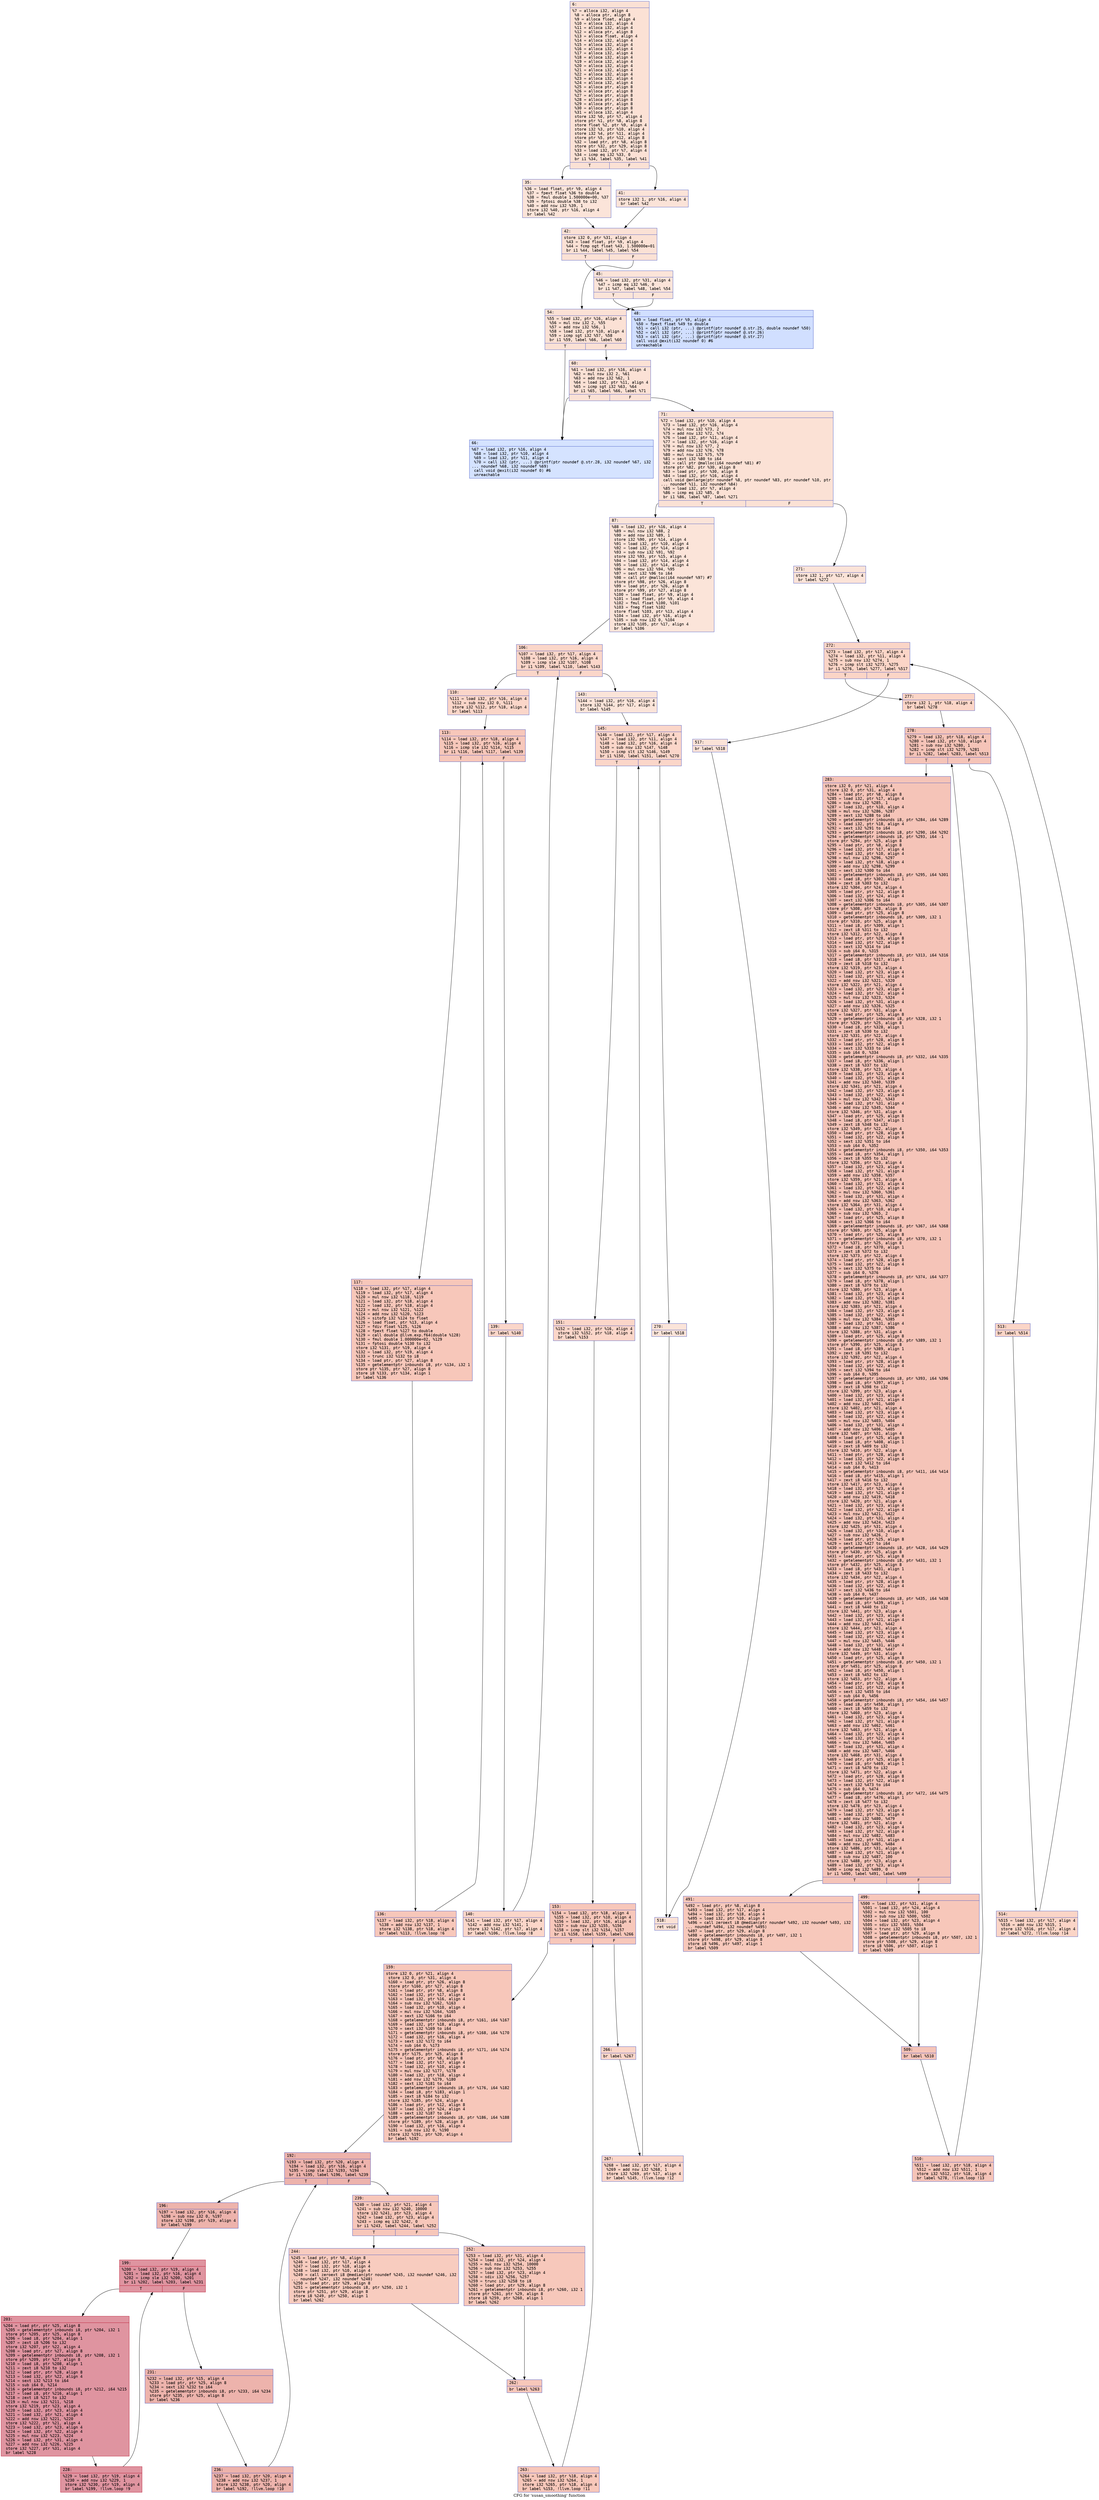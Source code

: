 digraph "CFG for 'susan_smoothing' function" {
	label="CFG for 'susan_smoothing' function";

	Node0x600002bc45a0 [shape=record,color="#3d50c3ff", style=filled, fillcolor="#f7bca170" fontname="Courier",label="{6:\l|  %7 = alloca i32, align 4\l  %8 = alloca ptr, align 8\l  %9 = alloca float, align 4\l  %10 = alloca i32, align 4\l  %11 = alloca i32, align 4\l  %12 = alloca ptr, align 8\l  %13 = alloca float, align 4\l  %14 = alloca i32, align 4\l  %15 = alloca i32, align 4\l  %16 = alloca i32, align 4\l  %17 = alloca i32, align 4\l  %18 = alloca i32, align 4\l  %19 = alloca i32, align 4\l  %20 = alloca i32, align 4\l  %21 = alloca i32, align 4\l  %22 = alloca i32, align 4\l  %23 = alloca i32, align 4\l  %24 = alloca i32, align 4\l  %25 = alloca ptr, align 8\l  %26 = alloca ptr, align 8\l  %27 = alloca ptr, align 8\l  %28 = alloca ptr, align 8\l  %29 = alloca ptr, align 8\l  %30 = alloca ptr, align 8\l  %31 = alloca i32, align 4\l  store i32 %0, ptr %7, align 4\l  store ptr %1, ptr %8, align 8\l  store float %2, ptr %9, align 4\l  store i32 %3, ptr %10, align 4\l  store i32 %4, ptr %11, align 4\l  store ptr %5, ptr %12, align 8\l  %32 = load ptr, ptr %8, align 8\l  store ptr %32, ptr %29, align 8\l  %33 = load i32, ptr %7, align 4\l  %34 = icmp eq i32 %33, 0\l  br i1 %34, label %35, label %41\l|{<s0>T|<s1>F}}"];
	Node0x600002bc45a0:s0 -> Node0x600002bc45f0[tooltip="6 -> 35\nProbability 37.50%" ];
	Node0x600002bc45a0:s1 -> Node0x600002bc4640[tooltip="6 -> 41\nProbability 62.50%" ];
	Node0x600002bc45f0 [shape=record,color="#3d50c3ff", style=filled, fillcolor="#f5c1a970" fontname="Courier",label="{35:\l|  %36 = load float, ptr %9, align 4\l  %37 = fpext float %36 to double\l  %38 = fmul double 1.500000e+00, %37\l  %39 = fptosi double %38 to i32\l  %40 = add nsw i32 %39, 1\l  store i32 %40, ptr %16, align 4\l  br label %42\l}"];
	Node0x600002bc45f0 -> Node0x600002bc4690[tooltip="35 -> 42\nProbability 100.00%" ];
	Node0x600002bc4640 [shape=record,color="#3d50c3ff", style=filled, fillcolor="#f6bfa670" fontname="Courier",label="{41:\l|  store i32 1, ptr %16, align 4\l  br label %42\l}"];
	Node0x600002bc4640 -> Node0x600002bc4690[tooltip="41 -> 42\nProbability 100.00%" ];
	Node0x600002bc4690 [shape=record,color="#3d50c3ff", style=filled, fillcolor="#f7bca170" fontname="Courier",label="{42:\l|  store i32 0, ptr %31, align 4\l  %43 = load float, ptr %9, align 4\l  %44 = fcmp ogt float %43, 1.500000e+01\l  br i1 %44, label %45, label %54\l|{<s0>T|<s1>F}}"];
	Node0x600002bc4690:s0 -> Node0x600002bc46e0[tooltip="42 -> 45\nProbability 50.00%" ];
	Node0x600002bc4690:s1 -> Node0x600002bc4780[tooltip="42 -> 54\nProbability 50.00%" ];
	Node0x600002bc46e0 [shape=record,color="#3d50c3ff", style=filled, fillcolor="#f5c1a970" fontname="Courier",label="{45:\l|  %46 = load i32, ptr %31, align 4\l  %47 = icmp eq i32 %46, 0\l  br i1 %47, label %48, label %54\l|{<s0>T|<s1>F}}"];
	Node0x600002bc46e0:s0 -> Node0x600002bc4730[tooltip="45 -> 48\nProbability 0.00%" ];
	Node0x600002bc46e0:s1 -> Node0x600002bc4780[tooltip="45 -> 54\nProbability 100.00%" ];
	Node0x600002bc4730 [shape=record,color="#3d50c3ff", style=filled, fillcolor="#96b7ff70" fontname="Courier",label="{48:\l|  %49 = load float, ptr %9, align 4\l  %50 = fpext float %49 to double\l  %51 = call i32 (ptr, ...) @printf(ptr noundef @.str.25, double noundef %50)\l  %52 = call i32 (ptr, ...) @printf(ptr noundef @.str.26)\l  %53 = call i32 (ptr, ...) @printf(ptr noundef @.str.27)\l  call void @exit(i32 noundef 0) #6\l  unreachable\l}"];
	Node0x600002bc4780 [shape=record,color="#3d50c3ff", style=filled, fillcolor="#f7bca170" fontname="Courier",label="{54:\l|  %55 = load i32, ptr %16, align 4\l  %56 = mul nsw i32 2, %55\l  %57 = add nsw i32 %56, 1\l  %58 = load i32, ptr %10, align 4\l  %59 = icmp sgt i32 %57, %58\l  br i1 %59, label %66, label %60\l|{<s0>T|<s1>F}}"];
	Node0x600002bc4780:s0 -> Node0x600002bc4820[tooltip="54 -> 66\nProbability 0.00%" ];
	Node0x600002bc4780:s1 -> Node0x600002bc47d0[tooltip="54 -> 60\nProbability 100.00%" ];
	Node0x600002bc47d0 [shape=record,color="#3d50c3ff", style=filled, fillcolor="#f7bca170" fontname="Courier",label="{60:\l|  %61 = load i32, ptr %16, align 4\l  %62 = mul nsw i32 2, %61\l  %63 = add nsw i32 %62, 1\l  %64 = load i32, ptr %11, align 4\l  %65 = icmp sgt i32 %63, %64\l  br i1 %65, label %66, label %71\l|{<s0>T|<s1>F}}"];
	Node0x600002bc47d0:s0 -> Node0x600002bc4820[tooltip="60 -> 66\nProbability 0.00%" ];
	Node0x600002bc47d0:s1 -> Node0x600002bc4870[tooltip="60 -> 71\nProbability 100.00%" ];
	Node0x600002bc4820 [shape=record,color="#3d50c3ff", style=filled, fillcolor="#a1c0ff70" fontname="Courier",label="{66:\l|  %67 = load i32, ptr %16, align 4\l  %68 = load i32, ptr %10, align 4\l  %69 = load i32, ptr %11, align 4\l  %70 = call i32 (ptr, ...) @printf(ptr noundef @.str.28, i32 noundef %67, i32\l... noundef %68, i32 noundef %69)\l  call void @exit(i32 noundef 0) #6\l  unreachable\l}"];
	Node0x600002bc4870 [shape=record,color="#3d50c3ff", style=filled, fillcolor="#f7bca170" fontname="Courier",label="{71:\l|  %72 = load i32, ptr %10, align 4\l  %73 = load i32, ptr %16, align 4\l  %74 = mul nsw i32 %73, 2\l  %75 = add nsw i32 %72, %74\l  %76 = load i32, ptr %11, align 4\l  %77 = load i32, ptr %16, align 4\l  %78 = mul nsw i32 %77, 2\l  %79 = add nsw i32 %76, %78\l  %80 = mul nsw i32 %75, %79\l  %81 = sext i32 %80 to i64\l  %82 = call ptr @malloc(i64 noundef %81) #7\l  store ptr %82, ptr %30, align 8\l  %83 = load ptr, ptr %30, align 8\l  %84 = load i32, ptr %16, align 4\l  call void @enlarge(ptr noundef %8, ptr noundef %83, ptr noundef %10, ptr\l... noundef %11, i32 noundef %84)\l  %85 = load i32, ptr %7, align 4\l  %86 = icmp eq i32 %85, 0\l  br i1 %86, label %87, label %271\l|{<s0>T|<s1>F}}"];
	Node0x600002bc4870:s0 -> Node0x600002bc48c0[tooltip="71 -> 87\nProbability 37.50%" ];
	Node0x600002bc4870:s1 -> Node0x600002bc5180[tooltip="71 -> 271\nProbability 62.50%" ];
	Node0x600002bc48c0 [shape=record,color="#3d50c3ff", style=filled, fillcolor="#f5c1a970" fontname="Courier",label="{87:\l|  %88 = load i32, ptr %16, align 4\l  %89 = mul nsw i32 %88, 2\l  %90 = add nsw i32 %89, 1\l  store i32 %90, ptr %14, align 4\l  %91 = load i32, ptr %10, align 4\l  %92 = load i32, ptr %14, align 4\l  %93 = sub nsw i32 %91, %92\l  store i32 %93, ptr %15, align 4\l  %94 = load i32, ptr %14, align 4\l  %95 = load i32, ptr %14, align 4\l  %96 = mul nsw i32 %94, %95\l  %97 = sext i32 %96 to i64\l  %98 = call ptr @malloc(i64 noundef %97) #7\l  store ptr %98, ptr %26, align 8\l  %99 = load ptr, ptr %26, align 8\l  store ptr %99, ptr %27, align 8\l  %100 = load float, ptr %9, align 4\l  %101 = load float, ptr %9, align 4\l  %102 = fmul float %100, %101\l  %103 = fneg float %102\l  store float %103, ptr %13, align 4\l  %104 = load i32, ptr %16, align 4\l  %105 = sub nsw i32 0, %104\l  store i32 %105, ptr %17, align 4\l  br label %106\l}"];
	Node0x600002bc48c0 -> Node0x600002bc4910[tooltip="87 -> 106\nProbability 100.00%" ];
	Node0x600002bc4910 [shape=record,color="#3d50c3ff", style=filled, fillcolor="#f6a38570" fontname="Courier",label="{106:\l|  %107 = load i32, ptr %17, align 4\l  %108 = load i32, ptr %16, align 4\l  %109 = icmp sle i32 %107, %108\l  br i1 %109, label %110, label %143\l|{<s0>T|<s1>F}}"];
	Node0x600002bc4910:s0 -> Node0x600002bc4960[tooltip="106 -> 110\nProbability 96.88%" ];
	Node0x600002bc4910:s1 -> Node0x600002bc4b40[tooltip="106 -> 143\nProbability 3.12%" ];
	Node0x600002bc4960 [shape=record,color="#3d50c3ff", style=filled, fillcolor="#f6a38570" fontname="Courier",label="{110:\l|  %111 = load i32, ptr %16, align 4\l  %112 = sub nsw i32 0, %111\l  store i32 %112, ptr %18, align 4\l  br label %113\l}"];
	Node0x600002bc4960 -> Node0x600002bc49b0[tooltip="110 -> 113\nProbability 100.00%" ];
	Node0x600002bc49b0 [shape=record,color="#3d50c3ff", style=filled, fillcolor="#ec7f6370" fontname="Courier",label="{113:\l|  %114 = load i32, ptr %18, align 4\l  %115 = load i32, ptr %16, align 4\l  %116 = icmp sle i32 %114, %115\l  br i1 %116, label %117, label %139\l|{<s0>T|<s1>F}}"];
	Node0x600002bc49b0:s0 -> Node0x600002bc4a00[tooltip="113 -> 117\nProbability 96.88%" ];
	Node0x600002bc49b0:s1 -> Node0x600002bc4aa0[tooltip="113 -> 139\nProbability 3.12%" ];
	Node0x600002bc4a00 [shape=record,color="#3d50c3ff", style=filled, fillcolor="#ec7f6370" fontname="Courier",label="{117:\l|  %118 = load i32, ptr %17, align 4\l  %119 = load i32, ptr %17, align 4\l  %120 = mul nsw i32 %118, %119\l  %121 = load i32, ptr %18, align 4\l  %122 = load i32, ptr %18, align 4\l  %123 = mul nsw i32 %121, %122\l  %124 = add nsw i32 %120, %123\l  %125 = sitofp i32 %124 to float\l  %126 = load float, ptr %13, align 4\l  %127 = fdiv float %125, %126\l  %128 = fpext float %127 to double\l  %129 = call double @llvm.exp.f64(double %128)\l  %130 = fmul double 1.000000e+02, %129\l  %131 = fptosi double %130 to i32\l  store i32 %131, ptr %19, align 4\l  %132 = load i32, ptr %19, align 4\l  %133 = trunc i32 %132 to i8\l  %134 = load ptr, ptr %27, align 8\l  %135 = getelementptr inbounds i8, ptr %134, i32 1\l  store ptr %135, ptr %27, align 8\l  store i8 %133, ptr %134, align 1\l  br label %136\l}"];
	Node0x600002bc4a00 -> Node0x600002bc4a50[tooltip="117 -> 136\nProbability 100.00%" ];
	Node0x600002bc4a50 [shape=record,color="#3d50c3ff", style=filled, fillcolor="#ec7f6370" fontname="Courier",label="{136:\l|  %137 = load i32, ptr %18, align 4\l  %138 = add nsw i32 %137, 1\l  store i32 %138, ptr %18, align 4\l  br label %113, !llvm.loop !6\l}"];
	Node0x600002bc4a50 -> Node0x600002bc49b0[tooltip="136 -> 113\nProbability 100.00%" ];
	Node0x600002bc4aa0 [shape=record,color="#3d50c3ff", style=filled, fillcolor="#f6a38570" fontname="Courier",label="{139:\l|  br label %140\l}"];
	Node0x600002bc4aa0 -> Node0x600002bc4af0[tooltip="139 -> 140\nProbability 100.00%" ];
	Node0x600002bc4af0 [shape=record,color="#3d50c3ff", style=filled, fillcolor="#f6a38570" fontname="Courier",label="{140:\l|  %141 = load i32, ptr %17, align 4\l  %142 = add nsw i32 %141, 1\l  store i32 %142, ptr %17, align 4\l  br label %106, !llvm.loop !8\l}"];
	Node0x600002bc4af0 -> Node0x600002bc4910[tooltip="140 -> 106\nProbability 100.00%" ];
	Node0x600002bc4b40 [shape=record,color="#3d50c3ff", style=filled, fillcolor="#f5c1a970" fontname="Courier",label="{143:\l|  %144 = load i32, ptr %16, align 4\l  store i32 %144, ptr %17, align 4\l  br label %145\l}"];
	Node0x600002bc4b40 -> Node0x600002bc4b90[tooltip="143 -> 145\nProbability 100.00%" ];
	Node0x600002bc4b90 [shape=record,color="#3d50c3ff", style=filled, fillcolor="#f6a38570" fontname="Courier",label="{145:\l|  %146 = load i32, ptr %17, align 4\l  %147 = load i32, ptr %11, align 4\l  %148 = load i32, ptr %16, align 4\l  %149 = sub nsw i32 %147, %148\l  %150 = icmp slt i32 %146, %149\l  br i1 %150, label %151, label %270\l|{<s0>T|<s1>F}}"];
	Node0x600002bc4b90:s0 -> Node0x600002bc4be0[tooltip="145 -> 151\nProbability 96.88%" ];
	Node0x600002bc4b90:s1 -> Node0x600002bc5130[tooltip="145 -> 270\nProbability 3.12%" ];
	Node0x600002bc4be0 [shape=record,color="#3d50c3ff", style=filled, fillcolor="#f6a38570" fontname="Courier",label="{151:\l|  %152 = load i32, ptr %16, align 4\l  store i32 %152, ptr %18, align 4\l  br label %153\l}"];
	Node0x600002bc4be0 -> Node0x600002bc4c30[tooltip="151 -> 153\nProbability 100.00%" ];
	Node0x600002bc4c30 [shape=record,color="#3d50c3ff", style=filled, fillcolor="#ec7f6370" fontname="Courier",label="{153:\l|  %154 = load i32, ptr %18, align 4\l  %155 = load i32, ptr %10, align 4\l  %156 = load i32, ptr %16, align 4\l  %157 = sub nsw i32 %155, %156\l  %158 = icmp slt i32 %154, %157\l  br i1 %158, label %159, label %266\l|{<s0>T|<s1>F}}"];
	Node0x600002bc4c30:s0 -> Node0x600002bc4c80[tooltip="153 -> 159\nProbability 96.88%" ];
	Node0x600002bc4c30:s1 -> Node0x600002bc5090[tooltip="153 -> 266\nProbability 3.12%" ];
	Node0x600002bc4c80 [shape=record,color="#3d50c3ff", style=filled, fillcolor="#ec7f6370" fontname="Courier",label="{159:\l|  store i32 0, ptr %21, align 4\l  store i32 0, ptr %31, align 4\l  %160 = load ptr, ptr %26, align 8\l  store ptr %160, ptr %27, align 8\l  %161 = load ptr, ptr %8, align 8\l  %162 = load i32, ptr %17, align 4\l  %163 = load i32, ptr %16, align 4\l  %164 = sub nsw i32 %162, %163\l  %165 = load i32, ptr %10, align 4\l  %166 = mul nsw i32 %164, %165\l  %167 = sext i32 %166 to i64\l  %168 = getelementptr inbounds i8, ptr %161, i64 %167\l  %169 = load i32, ptr %18, align 4\l  %170 = sext i32 %169 to i64\l  %171 = getelementptr inbounds i8, ptr %168, i64 %170\l  %172 = load i32, ptr %16, align 4\l  %173 = sext i32 %172 to i64\l  %174 = sub i64 0, %173\l  %175 = getelementptr inbounds i8, ptr %171, i64 %174\l  store ptr %175, ptr %25, align 8\l  %176 = load ptr, ptr %8, align 8\l  %177 = load i32, ptr %17, align 4\l  %178 = load i32, ptr %10, align 4\l  %179 = mul nsw i32 %177, %178\l  %180 = load i32, ptr %18, align 4\l  %181 = add nsw i32 %179, %180\l  %182 = sext i32 %181 to i64\l  %183 = getelementptr inbounds i8, ptr %176, i64 %182\l  %184 = load i8, ptr %183, align 1\l  %185 = zext i8 %184 to i32\l  store i32 %185, ptr %24, align 4\l  %186 = load ptr, ptr %12, align 8\l  %187 = load i32, ptr %24, align 4\l  %188 = sext i32 %187 to i64\l  %189 = getelementptr inbounds i8, ptr %186, i64 %188\l  store ptr %189, ptr %28, align 8\l  %190 = load i32, ptr %16, align 4\l  %191 = sub nsw i32 0, %190\l  store i32 %191, ptr %20, align 4\l  br label %192\l}"];
	Node0x600002bc4c80 -> Node0x600002bc4cd0[tooltip="159 -> 192\nProbability 100.00%" ];
	Node0x600002bc4cd0 [shape=record,color="#3d50c3ff", style=filled, fillcolor="#d6524470" fontname="Courier",label="{192:\l|  %193 = load i32, ptr %20, align 4\l  %194 = load i32, ptr %16, align 4\l  %195 = icmp sle i32 %193, %194\l  br i1 %195, label %196, label %239\l|{<s0>T|<s1>F}}"];
	Node0x600002bc4cd0:s0 -> Node0x600002bc4d20[tooltip="192 -> 196\nProbability 96.88%" ];
	Node0x600002bc4cd0:s1 -> Node0x600002bc4f00[tooltip="192 -> 239\nProbability 3.12%" ];
	Node0x600002bc4d20 [shape=record,color="#3d50c3ff", style=filled, fillcolor="#d6524470" fontname="Courier",label="{196:\l|  %197 = load i32, ptr %16, align 4\l  %198 = sub nsw i32 0, %197\l  store i32 %198, ptr %19, align 4\l  br label %199\l}"];
	Node0x600002bc4d20 -> Node0x600002bc4d70[tooltip="196 -> 199\nProbability 100.00%" ];
	Node0x600002bc4d70 [shape=record,color="#b70d28ff", style=filled, fillcolor="#b70d2870" fontname="Courier",label="{199:\l|  %200 = load i32, ptr %19, align 4\l  %201 = load i32, ptr %16, align 4\l  %202 = icmp sle i32 %200, %201\l  br i1 %202, label %203, label %231\l|{<s0>T|<s1>F}}"];
	Node0x600002bc4d70:s0 -> Node0x600002bc4dc0[tooltip="199 -> 203\nProbability 96.88%" ];
	Node0x600002bc4d70:s1 -> Node0x600002bc4e60[tooltip="199 -> 231\nProbability 3.12%" ];
	Node0x600002bc4dc0 [shape=record,color="#b70d28ff", style=filled, fillcolor="#b70d2870" fontname="Courier",label="{203:\l|  %204 = load ptr, ptr %25, align 8\l  %205 = getelementptr inbounds i8, ptr %204, i32 1\l  store ptr %205, ptr %25, align 8\l  %206 = load i8, ptr %204, align 1\l  %207 = zext i8 %206 to i32\l  store i32 %207, ptr %22, align 4\l  %208 = load ptr, ptr %27, align 8\l  %209 = getelementptr inbounds i8, ptr %208, i32 1\l  store ptr %209, ptr %27, align 8\l  %210 = load i8, ptr %208, align 1\l  %211 = zext i8 %210 to i32\l  %212 = load ptr, ptr %28, align 8\l  %213 = load i32, ptr %22, align 4\l  %214 = sext i32 %213 to i64\l  %215 = sub i64 0, %214\l  %216 = getelementptr inbounds i8, ptr %212, i64 %215\l  %217 = load i8, ptr %216, align 1\l  %218 = zext i8 %217 to i32\l  %219 = mul nsw i32 %211, %218\l  store i32 %219, ptr %23, align 4\l  %220 = load i32, ptr %23, align 4\l  %221 = load i32, ptr %21, align 4\l  %222 = add nsw i32 %221, %220\l  store i32 %222, ptr %21, align 4\l  %223 = load i32, ptr %23, align 4\l  %224 = load i32, ptr %22, align 4\l  %225 = mul nsw i32 %223, %224\l  %226 = load i32, ptr %31, align 4\l  %227 = add nsw i32 %226, %225\l  store i32 %227, ptr %31, align 4\l  br label %228\l}"];
	Node0x600002bc4dc0 -> Node0x600002bc4e10[tooltip="203 -> 228\nProbability 100.00%" ];
	Node0x600002bc4e10 [shape=record,color="#b70d28ff", style=filled, fillcolor="#b70d2870" fontname="Courier",label="{228:\l|  %229 = load i32, ptr %19, align 4\l  %230 = add nsw i32 %229, 1\l  store i32 %230, ptr %19, align 4\l  br label %199, !llvm.loop !9\l}"];
	Node0x600002bc4e10 -> Node0x600002bc4d70[tooltip="228 -> 199\nProbability 100.00%" ];
	Node0x600002bc4e60 [shape=record,color="#3d50c3ff", style=filled, fillcolor="#d6524470" fontname="Courier",label="{231:\l|  %232 = load i32, ptr %15, align 4\l  %233 = load ptr, ptr %25, align 8\l  %234 = sext i32 %232 to i64\l  %235 = getelementptr inbounds i8, ptr %233, i64 %234\l  store ptr %235, ptr %25, align 8\l  br label %236\l}"];
	Node0x600002bc4e60 -> Node0x600002bc4eb0[tooltip="231 -> 236\nProbability 100.00%" ];
	Node0x600002bc4eb0 [shape=record,color="#3d50c3ff", style=filled, fillcolor="#d6524470" fontname="Courier",label="{236:\l|  %237 = load i32, ptr %20, align 4\l  %238 = add nsw i32 %237, 1\l  store i32 %238, ptr %20, align 4\l  br label %192, !llvm.loop !10\l}"];
	Node0x600002bc4eb0 -> Node0x600002bc4cd0[tooltip="236 -> 192\nProbability 100.00%" ];
	Node0x600002bc4f00 [shape=record,color="#3d50c3ff", style=filled, fillcolor="#ec7f6370" fontname="Courier",label="{239:\l|  %240 = load i32, ptr %21, align 4\l  %241 = sub nsw i32 %240, 10000\l  store i32 %241, ptr %23, align 4\l  %242 = load i32, ptr %23, align 4\l  %243 = icmp eq i32 %242, 0\l  br i1 %243, label %244, label %252\l|{<s0>T|<s1>F}}"];
	Node0x600002bc4f00:s0 -> Node0x600002bc4f50[tooltip="239 -> 244\nProbability 37.50%" ];
	Node0x600002bc4f00:s1 -> Node0x600002bc4fa0[tooltip="239 -> 252\nProbability 62.50%" ];
	Node0x600002bc4f50 [shape=record,color="#3d50c3ff", style=filled, fillcolor="#f08b6e70" fontname="Courier",label="{244:\l|  %245 = load ptr, ptr %8, align 8\l  %246 = load i32, ptr %17, align 4\l  %247 = load i32, ptr %18, align 4\l  %248 = load i32, ptr %10, align 4\l  %249 = call zeroext i8 @median(ptr noundef %245, i32 noundef %246, i32\l... noundef %247, i32 noundef %248)\l  %250 = load ptr, ptr %29, align 8\l  %251 = getelementptr inbounds i8, ptr %250, i32 1\l  store ptr %251, ptr %29, align 8\l  store i8 %249, ptr %250, align 1\l  br label %262\l}"];
	Node0x600002bc4f50 -> Node0x600002bc4ff0[tooltip="244 -> 262\nProbability 100.00%" ];
	Node0x600002bc4fa0 [shape=record,color="#3d50c3ff", style=filled, fillcolor="#ed836670" fontname="Courier",label="{252:\l|  %253 = load i32, ptr %31, align 4\l  %254 = load i32, ptr %24, align 4\l  %255 = mul nsw i32 %254, 10000\l  %256 = sub nsw i32 %253, %255\l  %257 = load i32, ptr %23, align 4\l  %258 = sdiv i32 %256, %257\l  %259 = trunc i32 %258 to i8\l  %260 = load ptr, ptr %29, align 8\l  %261 = getelementptr inbounds i8, ptr %260, i32 1\l  store ptr %261, ptr %29, align 8\l  store i8 %259, ptr %260, align 1\l  br label %262\l}"];
	Node0x600002bc4fa0 -> Node0x600002bc4ff0[tooltip="252 -> 262\nProbability 100.00%" ];
	Node0x600002bc4ff0 [shape=record,color="#3d50c3ff", style=filled, fillcolor="#ec7f6370" fontname="Courier",label="{262:\l|  br label %263\l}"];
	Node0x600002bc4ff0 -> Node0x600002bc5040[tooltip="262 -> 263\nProbability 100.00%" ];
	Node0x600002bc5040 [shape=record,color="#3d50c3ff", style=filled, fillcolor="#ec7f6370" fontname="Courier",label="{263:\l|  %264 = load i32, ptr %18, align 4\l  %265 = add nsw i32 %264, 1\l  store i32 %265, ptr %18, align 4\l  br label %153, !llvm.loop !11\l}"];
	Node0x600002bc5040 -> Node0x600002bc4c30[tooltip="263 -> 153\nProbability 100.00%" ];
	Node0x600002bc5090 [shape=record,color="#3d50c3ff", style=filled, fillcolor="#f6a38570" fontname="Courier",label="{266:\l|  br label %267\l}"];
	Node0x600002bc5090 -> Node0x600002bc50e0[tooltip="266 -> 267\nProbability 100.00%" ];
	Node0x600002bc50e0 [shape=record,color="#3d50c3ff", style=filled, fillcolor="#f6a38570" fontname="Courier",label="{267:\l|  %268 = load i32, ptr %17, align 4\l  %269 = add nsw i32 %268, 1\l  store i32 %269, ptr %17, align 4\l  br label %145, !llvm.loop !12\l}"];
	Node0x600002bc50e0 -> Node0x600002bc4b90[tooltip="267 -> 145\nProbability 100.00%" ];
	Node0x600002bc5130 [shape=record,color="#3d50c3ff", style=filled, fillcolor="#f5c1a970" fontname="Courier",label="{270:\l|  br label %518\l}"];
	Node0x600002bc5130 -> Node0x600002bc5540[tooltip="270 -> 518\nProbability 100.00%" ];
	Node0x600002bc5180 [shape=record,color="#3d50c3ff", style=filled, fillcolor="#f6bfa670" fontname="Courier",label="{271:\l|  store i32 1, ptr %17, align 4\l  br label %272\l}"];
	Node0x600002bc5180 -> Node0x600002bc51d0[tooltip="271 -> 272\nProbability 100.00%" ];
	Node0x600002bc51d0 [shape=record,color="#3d50c3ff", style=filled, fillcolor="#f5a08170" fontname="Courier",label="{272:\l|  %273 = load i32, ptr %17, align 4\l  %274 = load i32, ptr %11, align 4\l  %275 = sub nsw i32 %274, 1\l  %276 = icmp slt i32 %273, %275\l  br i1 %276, label %277, label %517\l|{<s0>T|<s1>F}}"];
	Node0x600002bc51d0:s0 -> Node0x600002bc5220[tooltip="272 -> 277\nProbability 96.88%" ];
	Node0x600002bc51d0:s1 -> Node0x600002bc54f0[tooltip="272 -> 517\nProbability 3.12%" ];
	Node0x600002bc5220 [shape=record,color="#3d50c3ff", style=filled, fillcolor="#f5a08170" fontname="Courier",label="{277:\l|  store i32 1, ptr %18, align 4\l  br label %278\l}"];
	Node0x600002bc5220 -> Node0x600002bc5270[tooltip="277 -> 278\nProbability 100.00%" ];
	Node0x600002bc5270 [shape=record,color="#3d50c3ff", style=filled, fillcolor="#e97a5f70" fontname="Courier",label="{278:\l|  %279 = load i32, ptr %18, align 4\l  %280 = load i32, ptr %10, align 4\l  %281 = sub nsw i32 %280, 1\l  %282 = icmp slt i32 %279, %281\l  br i1 %282, label %283, label %513\l|{<s0>T|<s1>F}}"];
	Node0x600002bc5270:s0 -> Node0x600002bc52c0[tooltip="278 -> 283\nProbability 96.88%" ];
	Node0x600002bc5270:s1 -> Node0x600002bc5450[tooltip="278 -> 513\nProbability 3.12%" ];
	Node0x600002bc52c0 [shape=record,color="#3d50c3ff", style=filled, fillcolor="#e97a5f70" fontname="Courier",label="{283:\l|  store i32 0, ptr %21, align 4\l  store i32 0, ptr %31, align 4\l  %284 = load ptr, ptr %8, align 8\l  %285 = load i32, ptr %17, align 4\l  %286 = sub nsw i32 %285, 1\l  %287 = load i32, ptr %10, align 4\l  %288 = mul nsw i32 %286, %287\l  %289 = sext i32 %288 to i64\l  %290 = getelementptr inbounds i8, ptr %284, i64 %289\l  %291 = load i32, ptr %18, align 4\l  %292 = sext i32 %291 to i64\l  %293 = getelementptr inbounds i8, ptr %290, i64 %292\l  %294 = getelementptr inbounds i8, ptr %293, i64 -1\l  store ptr %294, ptr %25, align 8\l  %295 = load ptr, ptr %8, align 8\l  %296 = load i32, ptr %17, align 4\l  %297 = load i32, ptr %10, align 4\l  %298 = mul nsw i32 %296, %297\l  %299 = load i32, ptr %18, align 4\l  %300 = add nsw i32 %298, %299\l  %301 = sext i32 %300 to i64\l  %302 = getelementptr inbounds i8, ptr %295, i64 %301\l  %303 = load i8, ptr %302, align 1\l  %304 = zext i8 %303 to i32\l  store i32 %304, ptr %24, align 4\l  %305 = load ptr, ptr %12, align 8\l  %306 = load i32, ptr %24, align 4\l  %307 = sext i32 %306 to i64\l  %308 = getelementptr inbounds i8, ptr %305, i64 %307\l  store ptr %308, ptr %28, align 8\l  %309 = load ptr, ptr %25, align 8\l  %310 = getelementptr inbounds i8, ptr %309, i32 1\l  store ptr %310, ptr %25, align 8\l  %311 = load i8, ptr %309, align 1\l  %312 = zext i8 %311 to i32\l  store i32 %312, ptr %22, align 4\l  %313 = load ptr, ptr %28, align 8\l  %314 = load i32, ptr %22, align 4\l  %315 = sext i32 %314 to i64\l  %316 = sub i64 0, %315\l  %317 = getelementptr inbounds i8, ptr %313, i64 %316\l  %318 = load i8, ptr %317, align 1\l  %319 = zext i8 %318 to i32\l  store i32 %319, ptr %23, align 4\l  %320 = load i32, ptr %23, align 4\l  %321 = load i32, ptr %21, align 4\l  %322 = add nsw i32 %321, %320\l  store i32 %322, ptr %21, align 4\l  %323 = load i32, ptr %23, align 4\l  %324 = load i32, ptr %22, align 4\l  %325 = mul nsw i32 %323, %324\l  %326 = load i32, ptr %31, align 4\l  %327 = add nsw i32 %326, %325\l  store i32 %327, ptr %31, align 4\l  %328 = load ptr, ptr %25, align 8\l  %329 = getelementptr inbounds i8, ptr %328, i32 1\l  store ptr %329, ptr %25, align 8\l  %330 = load i8, ptr %328, align 1\l  %331 = zext i8 %330 to i32\l  store i32 %331, ptr %22, align 4\l  %332 = load ptr, ptr %28, align 8\l  %333 = load i32, ptr %22, align 4\l  %334 = sext i32 %333 to i64\l  %335 = sub i64 0, %334\l  %336 = getelementptr inbounds i8, ptr %332, i64 %335\l  %337 = load i8, ptr %336, align 1\l  %338 = zext i8 %337 to i32\l  store i32 %338, ptr %23, align 4\l  %339 = load i32, ptr %23, align 4\l  %340 = load i32, ptr %21, align 4\l  %341 = add nsw i32 %340, %339\l  store i32 %341, ptr %21, align 4\l  %342 = load i32, ptr %23, align 4\l  %343 = load i32, ptr %22, align 4\l  %344 = mul nsw i32 %342, %343\l  %345 = load i32, ptr %31, align 4\l  %346 = add nsw i32 %345, %344\l  store i32 %346, ptr %31, align 4\l  %347 = load ptr, ptr %25, align 8\l  %348 = load i8, ptr %347, align 1\l  %349 = zext i8 %348 to i32\l  store i32 %349, ptr %22, align 4\l  %350 = load ptr, ptr %28, align 8\l  %351 = load i32, ptr %22, align 4\l  %352 = sext i32 %351 to i64\l  %353 = sub i64 0, %352\l  %354 = getelementptr inbounds i8, ptr %350, i64 %353\l  %355 = load i8, ptr %354, align 1\l  %356 = zext i8 %355 to i32\l  store i32 %356, ptr %23, align 4\l  %357 = load i32, ptr %23, align 4\l  %358 = load i32, ptr %21, align 4\l  %359 = add nsw i32 %358, %357\l  store i32 %359, ptr %21, align 4\l  %360 = load i32, ptr %23, align 4\l  %361 = load i32, ptr %22, align 4\l  %362 = mul nsw i32 %360, %361\l  %363 = load i32, ptr %31, align 4\l  %364 = add nsw i32 %363, %362\l  store i32 %364, ptr %31, align 4\l  %365 = load i32, ptr %10, align 4\l  %366 = sub nsw i32 %365, 2\l  %367 = load ptr, ptr %25, align 8\l  %368 = sext i32 %366 to i64\l  %369 = getelementptr inbounds i8, ptr %367, i64 %368\l  store ptr %369, ptr %25, align 8\l  %370 = load ptr, ptr %25, align 8\l  %371 = getelementptr inbounds i8, ptr %370, i32 1\l  store ptr %371, ptr %25, align 8\l  %372 = load i8, ptr %370, align 1\l  %373 = zext i8 %372 to i32\l  store i32 %373, ptr %22, align 4\l  %374 = load ptr, ptr %28, align 8\l  %375 = load i32, ptr %22, align 4\l  %376 = sext i32 %375 to i64\l  %377 = sub i64 0, %376\l  %378 = getelementptr inbounds i8, ptr %374, i64 %377\l  %379 = load i8, ptr %378, align 1\l  %380 = zext i8 %379 to i32\l  store i32 %380, ptr %23, align 4\l  %381 = load i32, ptr %23, align 4\l  %382 = load i32, ptr %21, align 4\l  %383 = add nsw i32 %382, %381\l  store i32 %383, ptr %21, align 4\l  %384 = load i32, ptr %23, align 4\l  %385 = load i32, ptr %22, align 4\l  %386 = mul nsw i32 %384, %385\l  %387 = load i32, ptr %31, align 4\l  %388 = add nsw i32 %387, %386\l  store i32 %388, ptr %31, align 4\l  %389 = load ptr, ptr %25, align 8\l  %390 = getelementptr inbounds i8, ptr %389, i32 1\l  store ptr %390, ptr %25, align 8\l  %391 = load i8, ptr %389, align 1\l  %392 = zext i8 %391 to i32\l  store i32 %392, ptr %22, align 4\l  %393 = load ptr, ptr %28, align 8\l  %394 = load i32, ptr %22, align 4\l  %395 = sext i32 %394 to i64\l  %396 = sub i64 0, %395\l  %397 = getelementptr inbounds i8, ptr %393, i64 %396\l  %398 = load i8, ptr %397, align 1\l  %399 = zext i8 %398 to i32\l  store i32 %399, ptr %23, align 4\l  %400 = load i32, ptr %23, align 4\l  %401 = load i32, ptr %21, align 4\l  %402 = add nsw i32 %401, %400\l  store i32 %402, ptr %21, align 4\l  %403 = load i32, ptr %23, align 4\l  %404 = load i32, ptr %22, align 4\l  %405 = mul nsw i32 %403, %404\l  %406 = load i32, ptr %31, align 4\l  %407 = add nsw i32 %406, %405\l  store i32 %407, ptr %31, align 4\l  %408 = load ptr, ptr %25, align 8\l  %409 = load i8, ptr %408, align 1\l  %410 = zext i8 %409 to i32\l  store i32 %410, ptr %22, align 4\l  %411 = load ptr, ptr %28, align 8\l  %412 = load i32, ptr %22, align 4\l  %413 = sext i32 %412 to i64\l  %414 = sub i64 0, %413\l  %415 = getelementptr inbounds i8, ptr %411, i64 %414\l  %416 = load i8, ptr %415, align 1\l  %417 = zext i8 %416 to i32\l  store i32 %417, ptr %23, align 4\l  %418 = load i32, ptr %23, align 4\l  %419 = load i32, ptr %21, align 4\l  %420 = add nsw i32 %419, %418\l  store i32 %420, ptr %21, align 4\l  %421 = load i32, ptr %23, align 4\l  %422 = load i32, ptr %22, align 4\l  %423 = mul nsw i32 %421, %422\l  %424 = load i32, ptr %31, align 4\l  %425 = add nsw i32 %424, %423\l  store i32 %425, ptr %31, align 4\l  %426 = load i32, ptr %10, align 4\l  %427 = sub nsw i32 %426, 2\l  %428 = load ptr, ptr %25, align 8\l  %429 = sext i32 %427 to i64\l  %430 = getelementptr inbounds i8, ptr %428, i64 %429\l  store ptr %430, ptr %25, align 8\l  %431 = load ptr, ptr %25, align 8\l  %432 = getelementptr inbounds i8, ptr %431, i32 1\l  store ptr %432, ptr %25, align 8\l  %433 = load i8, ptr %431, align 1\l  %434 = zext i8 %433 to i32\l  store i32 %434, ptr %22, align 4\l  %435 = load ptr, ptr %28, align 8\l  %436 = load i32, ptr %22, align 4\l  %437 = sext i32 %436 to i64\l  %438 = sub i64 0, %437\l  %439 = getelementptr inbounds i8, ptr %435, i64 %438\l  %440 = load i8, ptr %439, align 1\l  %441 = zext i8 %440 to i32\l  store i32 %441, ptr %23, align 4\l  %442 = load i32, ptr %23, align 4\l  %443 = load i32, ptr %21, align 4\l  %444 = add nsw i32 %443, %442\l  store i32 %444, ptr %21, align 4\l  %445 = load i32, ptr %23, align 4\l  %446 = load i32, ptr %22, align 4\l  %447 = mul nsw i32 %445, %446\l  %448 = load i32, ptr %31, align 4\l  %449 = add nsw i32 %448, %447\l  store i32 %449, ptr %31, align 4\l  %450 = load ptr, ptr %25, align 8\l  %451 = getelementptr inbounds i8, ptr %450, i32 1\l  store ptr %451, ptr %25, align 8\l  %452 = load i8, ptr %450, align 1\l  %453 = zext i8 %452 to i32\l  store i32 %453, ptr %22, align 4\l  %454 = load ptr, ptr %28, align 8\l  %455 = load i32, ptr %22, align 4\l  %456 = sext i32 %455 to i64\l  %457 = sub i64 0, %456\l  %458 = getelementptr inbounds i8, ptr %454, i64 %457\l  %459 = load i8, ptr %458, align 1\l  %460 = zext i8 %459 to i32\l  store i32 %460, ptr %23, align 4\l  %461 = load i32, ptr %23, align 4\l  %462 = load i32, ptr %21, align 4\l  %463 = add nsw i32 %462, %461\l  store i32 %463, ptr %21, align 4\l  %464 = load i32, ptr %23, align 4\l  %465 = load i32, ptr %22, align 4\l  %466 = mul nsw i32 %464, %465\l  %467 = load i32, ptr %31, align 4\l  %468 = add nsw i32 %467, %466\l  store i32 %468, ptr %31, align 4\l  %469 = load ptr, ptr %25, align 8\l  %470 = load i8, ptr %469, align 1\l  %471 = zext i8 %470 to i32\l  store i32 %471, ptr %22, align 4\l  %472 = load ptr, ptr %28, align 8\l  %473 = load i32, ptr %22, align 4\l  %474 = sext i32 %473 to i64\l  %475 = sub i64 0, %474\l  %476 = getelementptr inbounds i8, ptr %472, i64 %475\l  %477 = load i8, ptr %476, align 1\l  %478 = zext i8 %477 to i32\l  store i32 %478, ptr %23, align 4\l  %479 = load i32, ptr %23, align 4\l  %480 = load i32, ptr %21, align 4\l  %481 = add nsw i32 %480, %479\l  store i32 %481, ptr %21, align 4\l  %482 = load i32, ptr %23, align 4\l  %483 = load i32, ptr %22, align 4\l  %484 = mul nsw i32 %482, %483\l  %485 = load i32, ptr %31, align 4\l  %486 = add nsw i32 %485, %484\l  store i32 %486, ptr %31, align 4\l  %487 = load i32, ptr %21, align 4\l  %488 = sub nsw i32 %487, 100\l  store i32 %488, ptr %23, align 4\l  %489 = load i32, ptr %23, align 4\l  %490 = icmp eq i32 %489, 0\l  br i1 %490, label %491, label %499\l|{<s0>T|<s1>F}}"];
	Node0x600002bc52c0:s0 -> Node0x600002bc5310[tooltip="283 -> 491\nProbability 37.50%" ];
	Node0x600002bc52c0:s1 -> Node0x600002bc5360[tooltip="283 -> 499\nProbability 62.50%" ];
	Node0x600002bc5310 [shape=record,color="#3d50c3ff", style=filled, fillcolor="#ed836670" fontname="Courier",label="{491:\l|  %492 = load ptr, ptr %8, align 8\l  %493 = load i32, ptr %17, align 4\l  %494 = load i32, ptr %18, align 4\l  %495 = load i32, ptr %10, align 4\l  %496 = call zeroext i8 @median(ptr noundef %492, i32 noundef %493, i32\l... noundef %494, i32 noundef %495)\l  %497 = load ptr, ptr %29, align 8\l  %498 = getelementptr inbounds i8, ptr %497, i32 1\l  store ptr %498, ptr %29, align 8\l  store i8 %496, ptr %497, align 1\l  br label %509\l}"];
	Node0x600002bc5310 -> Node0x600002bc53b0[tooltip="491 -> 509\nProbability 100.00%" ];
	Node0x600002bc5360 [shape=record,color="#3d50c3ff", style=filled, fillcolor="#ec7f6370" fontname="Courier",label="{499:\l|  %500 = load i32, ptr %31, align 4\l  %501 = load i32, ptr %24, align 4\l  %502 = mul nsw i32 %501, 100\l  %503 = sub nsw i32 %500, %502\l  %504 = load i32, ptr %23, align 4\l  %505 = sdiv i32 %503, %504\l  %506 = trunc i32 %505 to i8\l  %507 = load ptr, ptr %29, align 8\l  %508 = getelementptr inbounds i8, ptr %507, i32 1\l  store ptr %508, ptr %29, align 8\l  store i8 %506, ptr %507, align 1\l  br label %509\l}"];
	Node0x600002bc5360 -> Node0x600002bc53b0[tooltip="499 -> 509\nProbability 100.00%" ];
	Node0x600002bc53b0 [shape=record,color="#3d50c3ff", style=filled, fillcolor="#e97a5f70" fontname="Courier",label="{509:\l|  br label %510\l}"];
	Node0x600002bc53b0 -> Node0x600002bc5400[tooltip="509 -> 510\nProbability 100.00%" ];
	Node0x600002bc5400 [shape=record,color="#3d50c3ff", style=filled, fillcolor="#e97a5f70" fontname="Courier",label="{510:\l|  %511 = load i32, ptr %18, align 4\l  %512 = add nsw i32 %511, 1\l  store i32 %512, ptr %18, align 4\l  br label %278, !llvm.loop !13\l}"];
	Node0x600002bc5400 -> Node0x600002bc5270[tooltip="510 -> 278\nProbability 100.00%" ];
	Node0x600002bc5450 [shape=record,color="#3d50c3ff", style=filled, fillcolor="#f5a08170" fontname="Courier",label="{513:\l|  br label %514\l}"];
	Node0x600002bc5450 -> Node0x600002bc54a0[tooltip="513 -> 514\nProbability 100.00%" ];
	Node0x600002bc54a0 [shape=record,color="#3d50c3ff", style=filled, fillcolor="#f5a08170" fontname="Courier",label="{514:\l|  %515 = load i32, ptr %17, align 4\l  %516 = add nsw i32 %515, 1\l  store i32 %516, ptr %17, align 4\l  br label %272, !llvm.loop !14\l}"];
	Node0x600002bc54a0 -> Node0x600002bc51d0[tooltip="514 -> 272\nProbability 100.00%" ];
	Node0x600002bc54f0 [shape=record,color="#3d50c3ff", style=filled, fillcolor="#f6bfa670" fontname="Courier",label="{517:\l|  br label %518\l}"];
	Node0x600002bc54f0 -> Node0x600002bc5540[tooltip="517 -> 518\nProbability 100.00%" ];
	Node0x600002bc5540 [shape=record,color="#3d50c3ff", style=filled, fillcolor="#f7bca170" fontname="Courier",label="{518:\l|  ret void\l}"];
}

